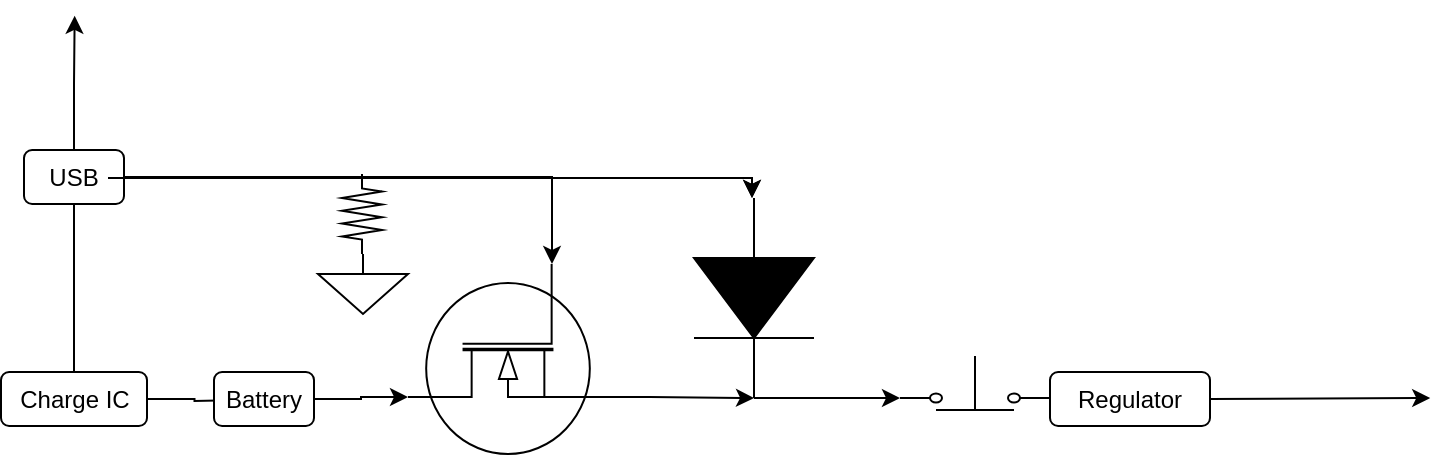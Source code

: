 <mxfile version="17.5.0" type="device"><diagram id="BRe97cyZl1BvYhqFoXZe" name="Page-1"><mxGraphModel dx="1703" dy="780" grid="0" gridSize="10" guides="1" tooltips="1" connect="1" arrows="1" fold="1" page="1" pageScale="1" pageWidth="850" pageHeight="1100" math="0" shadow="0"><root><mxCell id="0"/><mxCell id="1" parent="0"/><mxCell id="AKrB9H66WspIJL439kfU-9" style="edgeStyle=orthogonalEdgeStyle;rounded=0;orthogonalLoop=1;jettySize=auto;html=1;exitX=0.7;exitY=1;exitDx=0;exitDy=0;exitPerimeter=0;entryX=1;entryY=0.5;entryDx=0;entryDy=0;entryPerimeter=0;" edge="1" parent="1" source="AKrB9H66WspIJL439kfU-1" target="AKrB9H66WspIJL439kfU-2"><mxGeometry relative="1" as="geometry"><Array as="points"><mxPoint x="358" y="240"/><mxPoint x="410" y="240"/></Array></mxGeometry></mxCell><mxCell id="AKrB9H66WspIJL439kfU-1" value="" style="verticalLabelPosition=bottom;shadow=0;dashed=0;align=center;html=1;verticalAlign=top;shape=mxgraph.electrical.mosfets1.n-channel_mosfet_1;direction=south;flipH=1;" vertex="1" parent="1"><mxGeometry x="237" y="173" width="100" height="95" as="geometry"/></mxCell><mxCell id="AKrB9H66WspIJL439kfU-10" style="edgeStyle=orthogonalEdgeStyle;rounded=0;orthogonalLoop=1;jettySize=auto;html=1;exitX=1;exitY=0.5;exitDx=0;exitDy=0;exitPerimeter=0;entryX=0;entryY=0.8;entryDx=0;entryDy=0;" edge="1" parent="1" source="AKrB9H66WspIJL439kfU-2" target="AKrB9H66WspIJL439kfU-5"><mxGeometry relative="1" as="geometry"><Array as="points"><mxPoint x="433" y="240"/><mxPoint x="433" y="240"/></Array></mxGeometry></mxCell><mxCell id="AKrB9H66WspIJL439kfU-2" value="" style="pointerEvents=1;fillColor=strokeColor;verticalLabelPosition=bottom;shadow=0;dashed=0;align=center;html=1;verticalAlign=top;shape=mxgraph.electrical.diodes.diode;direction=south;" vertex="1" parent="1"><mxGeometry x="380" y="140" width="60" height="100" as="geometry"/></mxCell><mxCell id="AKrB9H66WspIJL439kfU-3" value="" style="pointerEvents=1;verticalLabelPosition=bottom;shadow=0;dashed=0;align=center;html=1;verticalAlign=top;shape=mxgraph.electrical.resistors.resistor_2;direction=south;" vertex="1" parent="1"><mxGeometry x="204" y="128" width="20" height="40" as="geometry"/></mxCell><mxCell id="AKrB9H66WspIJL439kfU-5" value="" style="pointerEvents=1;verticalLabelPosition=bottom;shadow=0;dashed=0;align=center;html=1;verticalAlign=top;shape=mxgraph.electrical.electro-mechanical.pushbuttonBreak2;elSwitchState=off;" vertex="1" parent="1"><mxGeometry x="483" y="216" width="75" height="30" as="geometry"/></mxCell><mxCell id="AKrB9H66WspIJL439kfU-11" value="" style="pointerEvents=1;verticalLabelPosition=bottom;shadow=0;dashed=0;align=center;html=1;verticalAlign=top;shape=mxgraph.electrical.signal_sources.signal_ground;" vertex="1" parent="1"><mxGeometry x="192" y="168" width="45" height="30" as="geometry"/></mxCell><mxCell id="AKrB9H66WspIJL439kfU-15" style="edgeStyle=orthogonalEdgeStyle;rounded=0;orthogonalLoop=1;jettySize=auto;html=1;exitX=0.5;exitY=1;exitDx=0;exitDy=0;" edge="1" parent="1" source="AKrB9H66WspIJL439kfU-12"><mxGeometry relative="1" as="geometry"><mxPoint x="74" y="236" as="targetPoint"/><Array as="points"><mxPoint x="70" y="236"/></Array></mxGeometry></mxCell><mxCell id="AKrB9H66WspIJL439kfU-18" style="edgeStyle=orthogonalEdgeStyle;rounded=0;orthogonalLoop=1;jettySize=auto;html=1;exitX=1;exitY=0.5;exitDx=0;exitDy=0;entryX=0;entryY=0.72;entryDx=0;entryDy=0;entryPerimeter=0;" edge="1" parent="1" source="AKrB9H66WspIJL439kfU-12" target="AKrB9H66WspIJL439kfU-1"><mxGeometry relative="1" as="geometry"><mxPoint x="308.111" y="129.333" as="targetPoint"/></mxGeometry></mxCell><mxCell id="AKrB9H66WspIJL439kfU-20" style="edgeStyle=orthogonalEdgeStyle;rounded=0;orthogonalLoop=1;jettySize=auto;html=1;" edge="1" parent="1"><mxGeometry relative="1" as="geometry"><mxPoint x="409" y="140" as="targetPoint"/><mxPoint x="87" y="130" as="sourcePoint"/><Array as="points"><mxPoint x="87" y="130"/><mxPoint x="409" y="130"/></Array></mxGeometry></mxCell><mxCell id="AKrB9H66WspIJL439kfU-23" style="edgeStyle=orthogonalEdgeStyle;rounded=0;orthogonalLoop=1;jettySize=auto;html=1;exitX=0.5;exitY=0;exitDx=0;exitDy=0;entryX=0.5;entryY=0;entryDx=0;entryDy=0;" edge="1" parent="1" source="AKrB9H66WspIJL439kfU-12" target="AKrB9H66WspIJL439kfU-12"><mxGeometry relative="1" as="geometry"><mxPoint x="70.333" y="80" as="targetPoint"/></mxGeometry></mxCell><mxCell id="AKrB9H66WspIJL439kfU-24" style="edgeStyle=orthogonalEdgeStyle;rounded=0;orthogonalLoop=1;jettySize=auto;html=1;exitX=0.5;exitY=0;exitDx=0;exitDy=0;" edge="1" parent="1" source="AKrB9H66WspIJL439kfU-12"><mxGeometry relative="1" as="geometry"><mxPoint x="70.333" y="48.889" as="targetPoint"/></mxGeometry></mxCell><mxCell id="AKrB9H66WspIJL439kfU-12" value="USB" style="rounded=1;whiteSpace=wrap;html=1;" vertex="1" parent="1"><mxGeometry x="45" y="116" width="50" height="27" as="geometry"/></mxCell><mxCell id="AKrB9H66WspIJL439kfU-16" style="edgeStyle=orthogonalEdgeStyle;rounded=0;orthogonalLoop=1;jettySize=auto;html=1;exitX=1;exitY=0.5;exitDx=0;exitDy=0;" edge="1" parent="1" source="AKrB9H66WspIJL439kfU-13"><mxGeometry relative="1" as="geometry"><mxPoint x="154" y="241" as="targetPoint"/></mxGeometry></mxCell><mxCell id="AKrB9H66WspIJL439kfU-13" value="Charge IC" style="rounded=1;whiteSpace=wrap;html=1;" vertex="1" parent="1"><mxGeometry x="33.5" y="227" width="73" height="27" as="geometry"/></mxCell><mxCell id="AKrB9H66WspIJL439kfU-17" style="edgeStyle=orthogonalEdgeStyle;rounded=0;orthogonalLoop=1;jettySize=auto;html=1;exitX=1;exitY=0.5;exitDx=0;exitDy=0;entryX=0.7;entryY=0;entryDx=0;entryDy=0;entryPerimeter=0;" edge="1" parent="1" source="AKrB9H66WspIJL439kfU-14" target="AKrB9H66WspIJL439kfU-1"><mxGeometry relative="1" as="geometry"/></mxCell><mxCell id="AKrB9H66WspIJL439kfU-14" value="Battery" style="rounded=1;whiteSpace=wrap;html=1;" vertex="1" parent="1"><mxGeometry x="140" y="227" width="50" height="27" as="geometry"/></mxCell><mxCell id="AKrB9H66WspIJL439kfU-21" style="edgeStyle=orthogonalEdgeStyle;rounded=0;orthogonalLoop=1;jettySize=auto;html=1;" edge="1" parent="1"><mxGeometry relative="1" as="geometry"><mxPoint x="409" y="140" as="targetPoint"/><mxPoint x="87" y="130" as="sourcePoint"/><Array as="points"><mxPoint x="87" y="130"/><mxPoint x="409" y="130"/></Array></mxGeometry></mxCell><mxCell id="AKrB9H66WspIJL439kfU-25" style="edgeStyle=orthogonalEdgeStyle;rounded=0;orthogonalLoop=1;jettySize=auto;html=1;exitX=1;exitY=0.5;exitDx=0;exitDy=0;" edge="1" parent="1" source="AKrB9H66WspIJL439kfU-22"><mxGeometry relative="1" as="geometry"><mxPoint x="748.111" y="240" as="targetPoint"/></mxGeometry></mxCell><mxCell id="AKrB9H66WspIJL439kfU-22" value="Regulator" style="rounded=1;whiteSpace=wrap;html=1;" vertex="1" parent="1"><mxGeometry x="558" y="227" width="80" height="27" as="geometry"/></mxCell></root></mxGraphModel></diagram></mxfile>